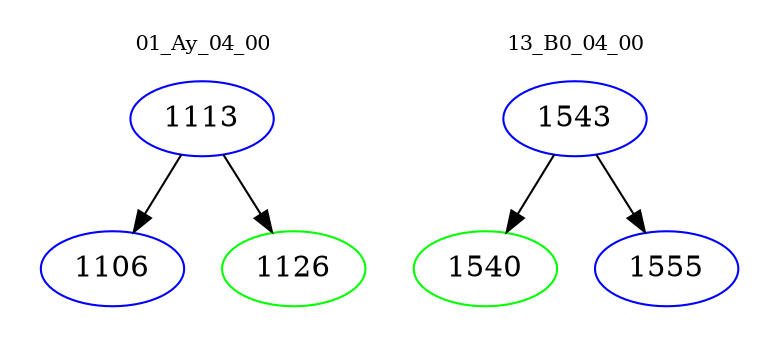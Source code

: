 digraph{
subgraph cluster_0 {
color = white
label = "01_Ay_04_00";
fontsize=10;
T0_1113 [label="1113", color="blue"]
T0_1113 -> T0_1106 [color="black"]
T0_1106 [label="1106", color="blue"]
T0_1113 -> T0_1126 [color="black"]
T0_1126 [label="1126", color="green"]
}
subgraph cluster_1 {
color = white
label = "13_B0_04_00";
fontsize=10;
T1_1543 [label="1543", color="blue"]
T1_1543 -> T1_1540 [color="black"]
T1_1540 [label="1540", color="green"]
T1_1543 -> T1_1555 [color="black"]
T1_1555 [label="1555", color="blue"]
}
}

